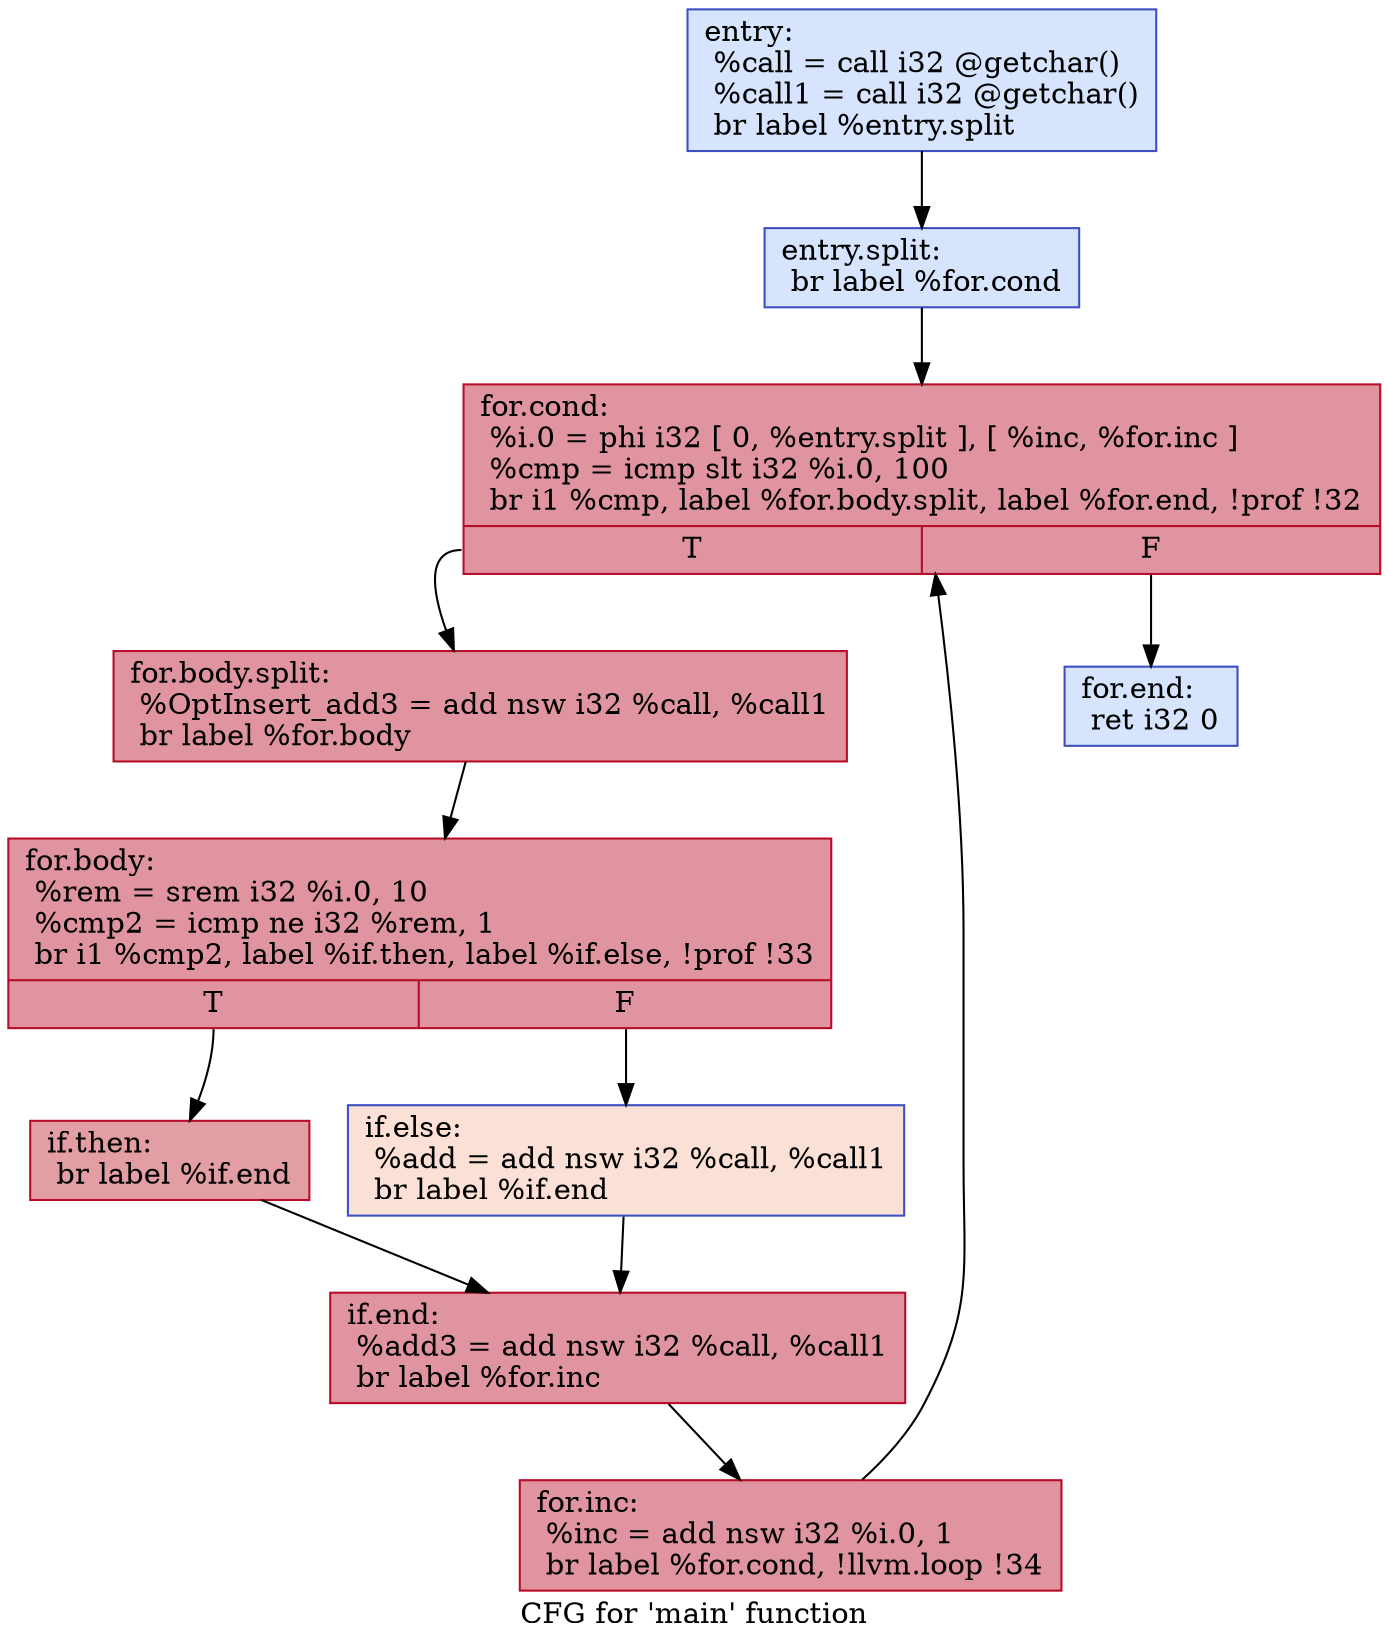 digraph "CFG for 'main' function" {
	label="CFG for 'main' function";

	Node0x5618eed79c30 [shape=record,color="#3d50c3ff", style=filled, fillcolor="#a5c3fe70",label="{entry:\l  %call = call i32 @getchar()\l  %call1 = call i32 @getchar()\l  br label %entry.split\l}"];
	Node0x5618eed79c30 -> Node0x5618eed825d0;
	Node0x5618eed825d0 [shape=record,color="#3d50c3ff", style=filled, fillcolor="#a5c3fe70",label="{entry.split:                                      \l  br label %for.cond\l}"];
	Node0x5618eed825d0 -> Node0x5618eed82620;
	Node0x5618eed82620 [shape=record,color="#b70d28ff", style=filled, fillcolor="#b70d2870",label="{for.cond:                                         \l  %i.0 = phi i32 [ 0, %entry.split ], [ %inc, %for.inc ]\l  %cmp = icmp slt i32 %i.0, 100\l  br i1 %cmp, label %for.body.split, label %for.end, !prof !32\l|{<s0>T|<s1>F}}"];
	Node0x5618eed82620:s0 -> Node0x5618eed82670;
	Node0x5618eed82620:s1 -> Node0x5618eed82850;
	Node0x5618eed82670 [shape=record,color="#b70d28ff", style=filled, fillcolor="#b70d2870",label="{for.body.split:                                   \l  %OptInsert_add3 = add nsw i32 %call, %call1\l  br label %for.body\l}"];
	Node0x5618eed82670 -> Node0x5618eed826c0;
	Node0x5618eed826c0 [shape=record,color="#b70d28ff", style=filled, fillcolor="#b70d2870",label="{for.body:                                         \l  %rem = srem i32 %i.0, 10\l  %cmp2 = icmp ne i32 %rem, 1\l  br i1 %cmp2, label %if.then, label %if.else, !prof !33\l|{<s0>T|<s1>F}}"];
	Node0x5618eed826c0:s0 -> Node0x5618eed82710;
	Node0x5618eed826c0:s1 -> Node0x5618eed82760;
	Node0x5618eed82710 [shape=record,color="#b70d28ff", style=filled, fillcolor="#be242e70",label="{if.then:                                          \l  br label %if.end\l}"];
	Node0x5618eed82710 -> Node0x5618eed827b0;
	Node0x5618eed82760 [shape=record,color="#3d50c3ff", style=filled, fillcolor="#f7bca170",label="{if.else:                                          \l  %add = add nsw i32 %call, %call1\l  br label %if.end\l}"];
	Node0x5618eed82760 -> Node0x5618eed827b0;
	Node0x5618eed827b0 [shape=record,color="#b70d28ff", style=filled, fillcolor="#b70d2870",label="{if.end:                                           \l  %add3 = add nsw i32 %call, %call1\l  br label %for.inc\l}"];
	Node0x5618eed827b0 -> Node0x5618eed82800;
	Node0x5618eed82800 [shape=record,color="#b70d28ff", style=filled, fillcolor="#b70d2870",label="{for.inc:                                          \l  %inc = add nsw i32 %i.0, 1\l  br label %for.cond, !llvm.loop !34\l}"];
	Node0x5618eed82800 -> Node0x5618eed82620;
	Node0x5618eed82850 [shape=record,color="#3d50c3ff", style=filled, fillcolor="#a5c3fe70",label="{for.end:                                          \l  ret i32 0\l}"];
}
